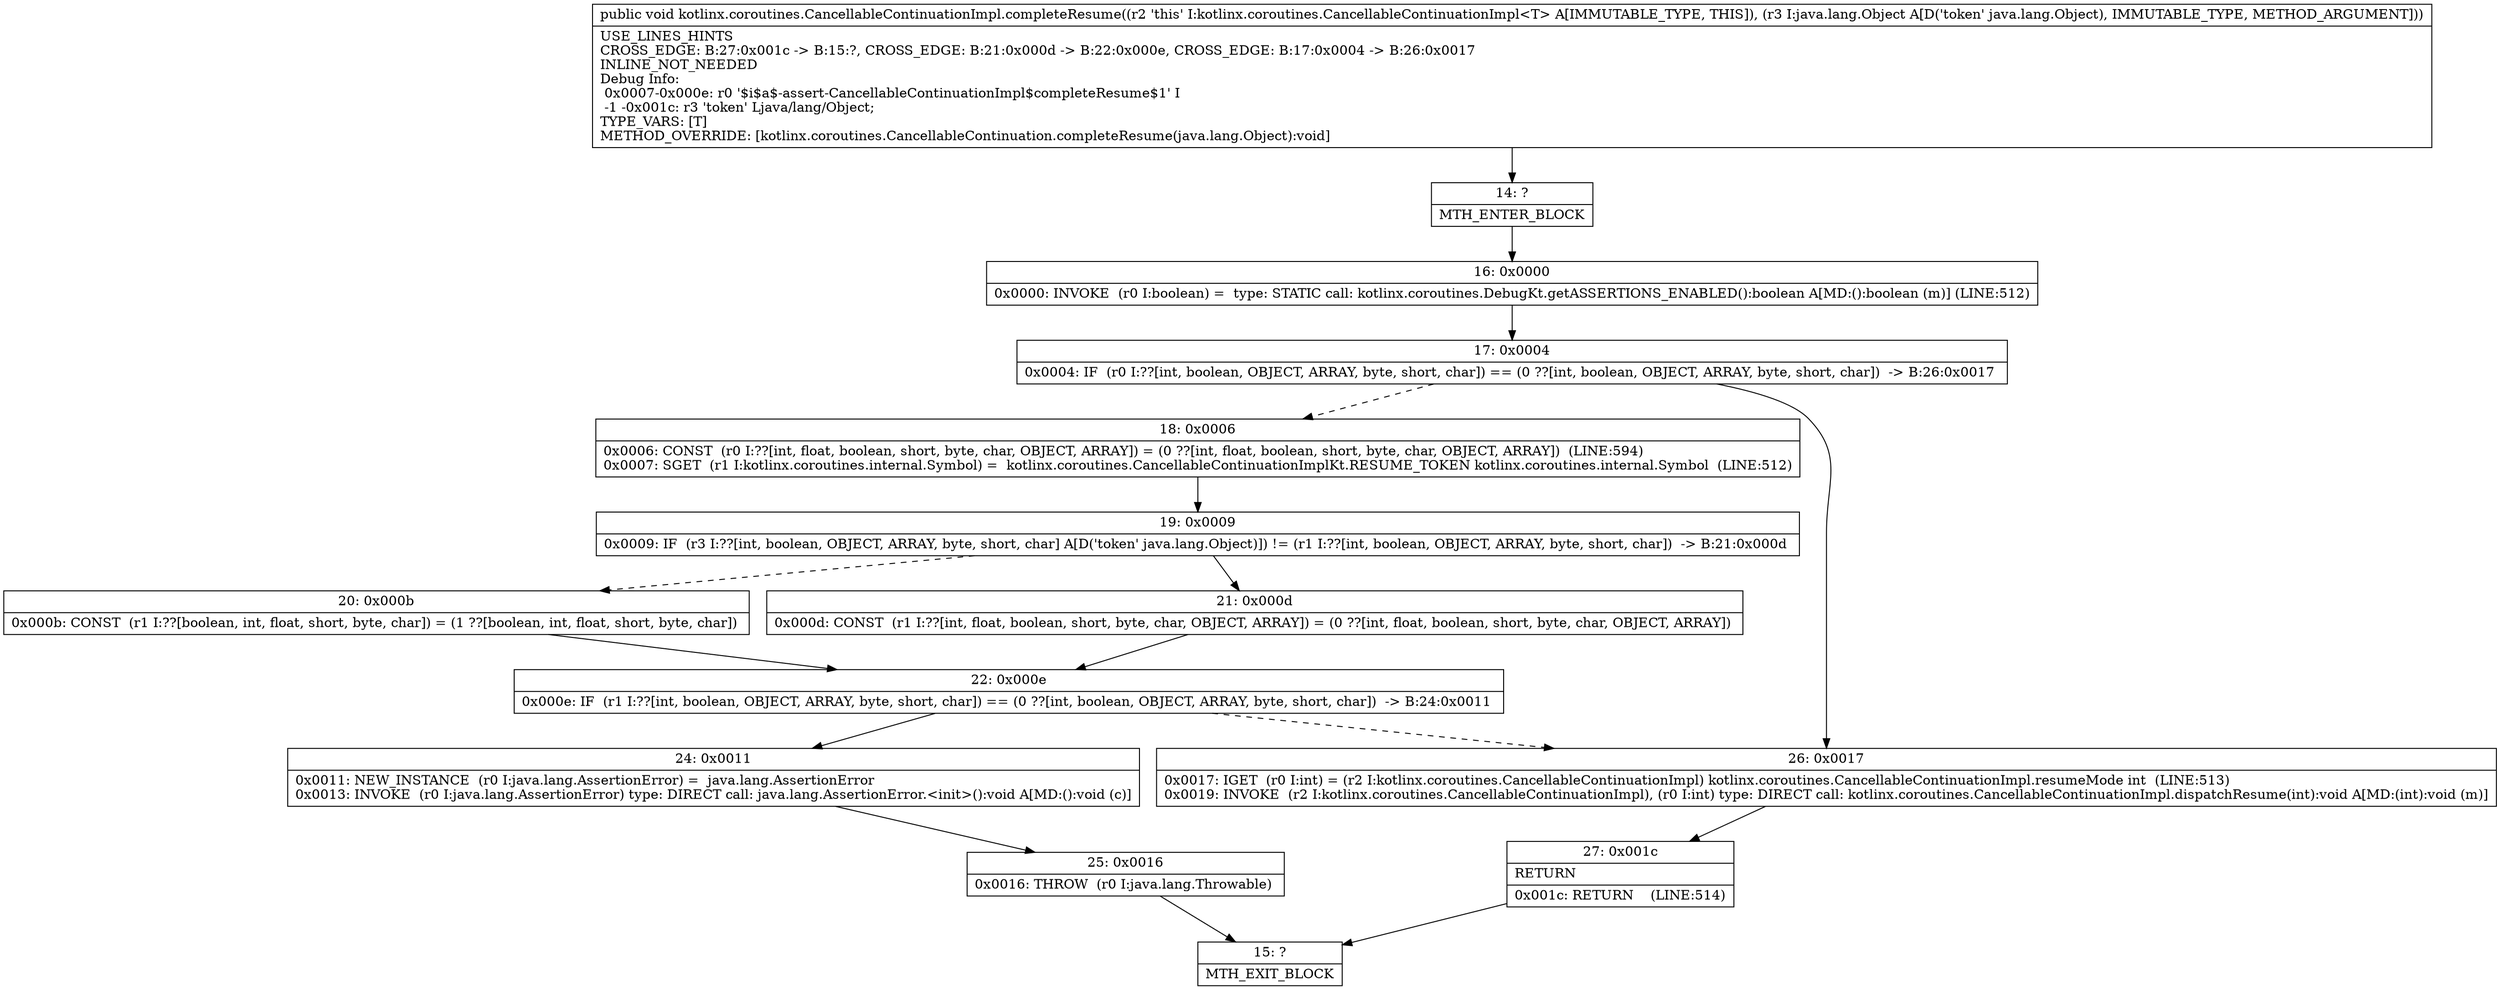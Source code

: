 digraph "CFG forkotlinx.coroutines.CancellableContinuationImpl.completeResume(Ljava\/lang\/Object;)V" {
Node_14 [shape=record,label="{14\:\ ?|MTH_ENTER_BLOCK\l}"];
Node_16 [shape=record,label="{16\:\ 0x0000|0x0000: INVOKE  (r0 I:boolean) =  type: STATIC call: kotlinx.coroutines.DebugKt.getASSERTIONS_ENABLED():boolean A[MD:():boolean (m)] (LINE:512)\l}"];
Node_17 [shape=record,label="{17\:\ 0x0004|0x0004: IF  (r0 I:??[int, boolean, OBJECT, ARRAY, byte, short, char]) == (0 ??[int, boolean, OBJECT, ARRAY, byte, short, char])  \-\> B:26:0x0017 \l}"];
Node_18 [shape=record,label="{18\:\ 0x0006|0x0006: CONST  (r0 I:??[int, float, boolean, short, byte, char, OBJECT, ARRAY]) = (0 ??[int, float, boolean, short, byte, char, OBJECT, ARRAY])  (LINE:594)\l0x0007: SGET  (r1 I:kotlinx.coroutines.internal.Symbol) =  kotlinx.coroutines.CancellableContinuationImplKt.RESUME_TOKEN kotlinx.coroutines.internal.Symbol  (LINE:512)\l}"];
Node_19 [shape=record,label="{19\:\ 0x0009|0x0009: IF  (r3 I:??[int, boolean, OBJECT, ARRAY, byte, short, char] A[D('token' java.lang.Object)]) != (r1 I:??[int, boolean, OBJECT, ARRAY, byte, short, char])  \-\> B:21:0x000d \l}"];
Node_20 [shape=record,label="{20\:\ 0x000b|0x000b: CONST  (r1 I:??[boolean, int, float, short, byte, char]) = (1 ??[boolean, int, float, short, byte, char]) \l}"];
Node_22 [shape=record,label="{22\:\ 0x000e|0x000e: IF  (r1 I:??[int, boolean, OBJECT, ARRAY, byte, short, char]) == (0 ??[int, boolean, OBJECT, ARRAY, byte, short, char])  \-\> B:24:0x0011 \l}"];
Node_24 [shape=record,label="{24\:\ 0x0011|0x0011: NEW_INSTANCE  (r0 I:java.lang.AssertionError) =  java.lang.AssertionError \l0x0013: INVOKE  (r0 I:java.lang.AssertionError) type: DIRECT call: java.lang.AssertionError.\<init\>():void A[MD:():void (c)]\l}"];
Node_25 [shape=record,label="{25\:\ 0x0016|0x0016: THROW  (r0 I:java.lang.Throwable) \l}"];
Node_15 [shape=record,label="{15\:\ ?|MTH_EXIT_BLOCK\l}"];
Node_21 [shape=record,label="{21\:\ 0x000d|0x000d: CONST  (r1 I:??[int, float, boolean, short, byte, char, OBJECT, ARRAY]) = (0 ??[int, float, boolean, short, byte, char, OBJECT, ARRAY]) \l}"];
Node_26 [shape=record,label="{26\:\ 0x0017|0x0017: IGET  (r0 I:int) = (r2 I:kotlinx.coroutines.CancellableContinuationImpl) kotlinx.coroutines.CancellableContinuationImpl.resumeMode int  (LINE:513)\l0x0019: INVOKE  (r2 I:kotlinx.coroutines.CancellableContinuationImpl), (r0 I:int) type: DIRECT call: kotlinx.coroutines.CancellableContinuationImpl.dispatchResume(int):void A[MD:(int):void (m)]\l}"];
Node_27 [shape=record,label="{27\:\ 0x001c|RETURN\l|0x001c: RETURN    (LINE:514)\l}"];
MethodNode[shape=record,label="{public void kotlinx.coroutines.CancellableContinuationImpl.completeResume((r2 'this' I:kotlinx.coroutines.CancellableContinuationImpl\<T\> A[IMMUTABLE_TYPE, THIS]), (r3 I:java.lang.Object A[D('token' java.lang.Object), IMMUTABLE_TYPE, METHOD_ARGUMENT]))  | USE_LINES_HINTS\lCROSS_EDGE: B:27:0x001c \-\> B:15:?, CROSS_EDGE: B:21:0x000d \-\> B:22:0x000e, CROSS_EDGE: B:17:0x0004 \-\> B:26:0x0017\lINLINE_NOT_NEEDED\lDebug Info:\l  0x0007\-0x000e: r0 '$i$a$\-assert\-CancellableContinuationImpl$completeResume$1' I\l  \-1 \-0x001c: r3 'token' Ljava\/lang\/Object;\lTYPE_VARS: [T]\lMETHOD_OVERRIDE: [kotlinx.coroutines.CancellableContinuation.completeResume(java.lang.Object):void]\l}"];
MethodNode -> Node_14;Node_14 -> Node_16;
Node_16 -> Node_17;
Node_17 -> Node_18[style=dashed];
Node_17 -> Node_26;
Node_18 -> Node_19;
Node_19 -> Node_20[style=dashed];
Node_19 -> Node_21;
Node_20 -> Node_22;
Node_22 -> Node_24;
Node_22 -> Node_26[style=dashed];
Node_24 -> Node_25;
Node_25 -> Node_15;
Node_21 -> Node_22;
Node_26 -> Node_27;
Node_27 -> Node_15;
}

